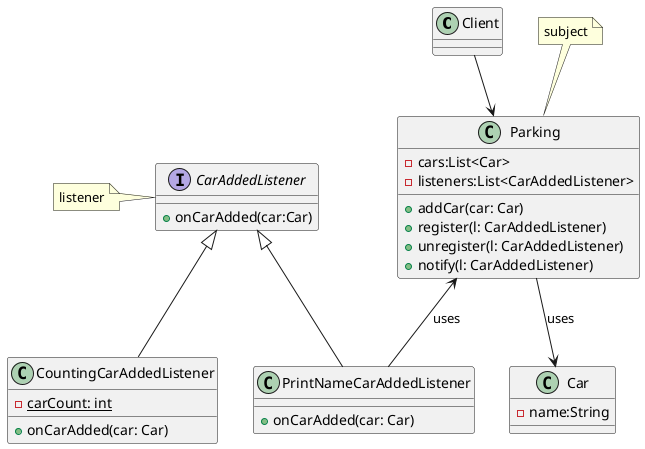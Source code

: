 @startuml

class Client

class Car {
-name:String
}

class Parking {
-cars:List<Car>
-listeners:List<CarAddedListener>
+addCar(car: Car)
+register(l: CarAddedListener)
+unregister(l: CarAddedListener)
+notify(l: CarAddedListener)
}
note top: subject

interface CarAddedListener {
+onCarAdded(car:Car)
}
note left: listener

class PrintNameCarAddedListener {
+onCarAdded(car: Car)
}

class CountingCarAddedListener {
-{static}carCount: int
+onCarAdded(car: Car)
}

CarAddedListener <|-- PrintNameCarAddedListener
CarAddedListener <|-- CountingCarAddedListener
Parking <-- PrintNameCarAddedListener: uses
Parking --> Car: uses
Client --> Parking

@enduml